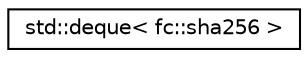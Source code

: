 digraph "Graphical Class Hierarchy"
{
  edge [fontname="Helvetica",fontsize="10",labelfontname="Helvetica",labelfontsize="10"];
  node [fontname="Helvetica",fontsize="10",shape=record];
  rankdir="LR";
  Node0 [label="std::deque\< fc::sha256 \>",height=0.2,width=0.4,color="black", fillcolor="white", style="filled",URL="$classstd_1_1deque.html"];
}
